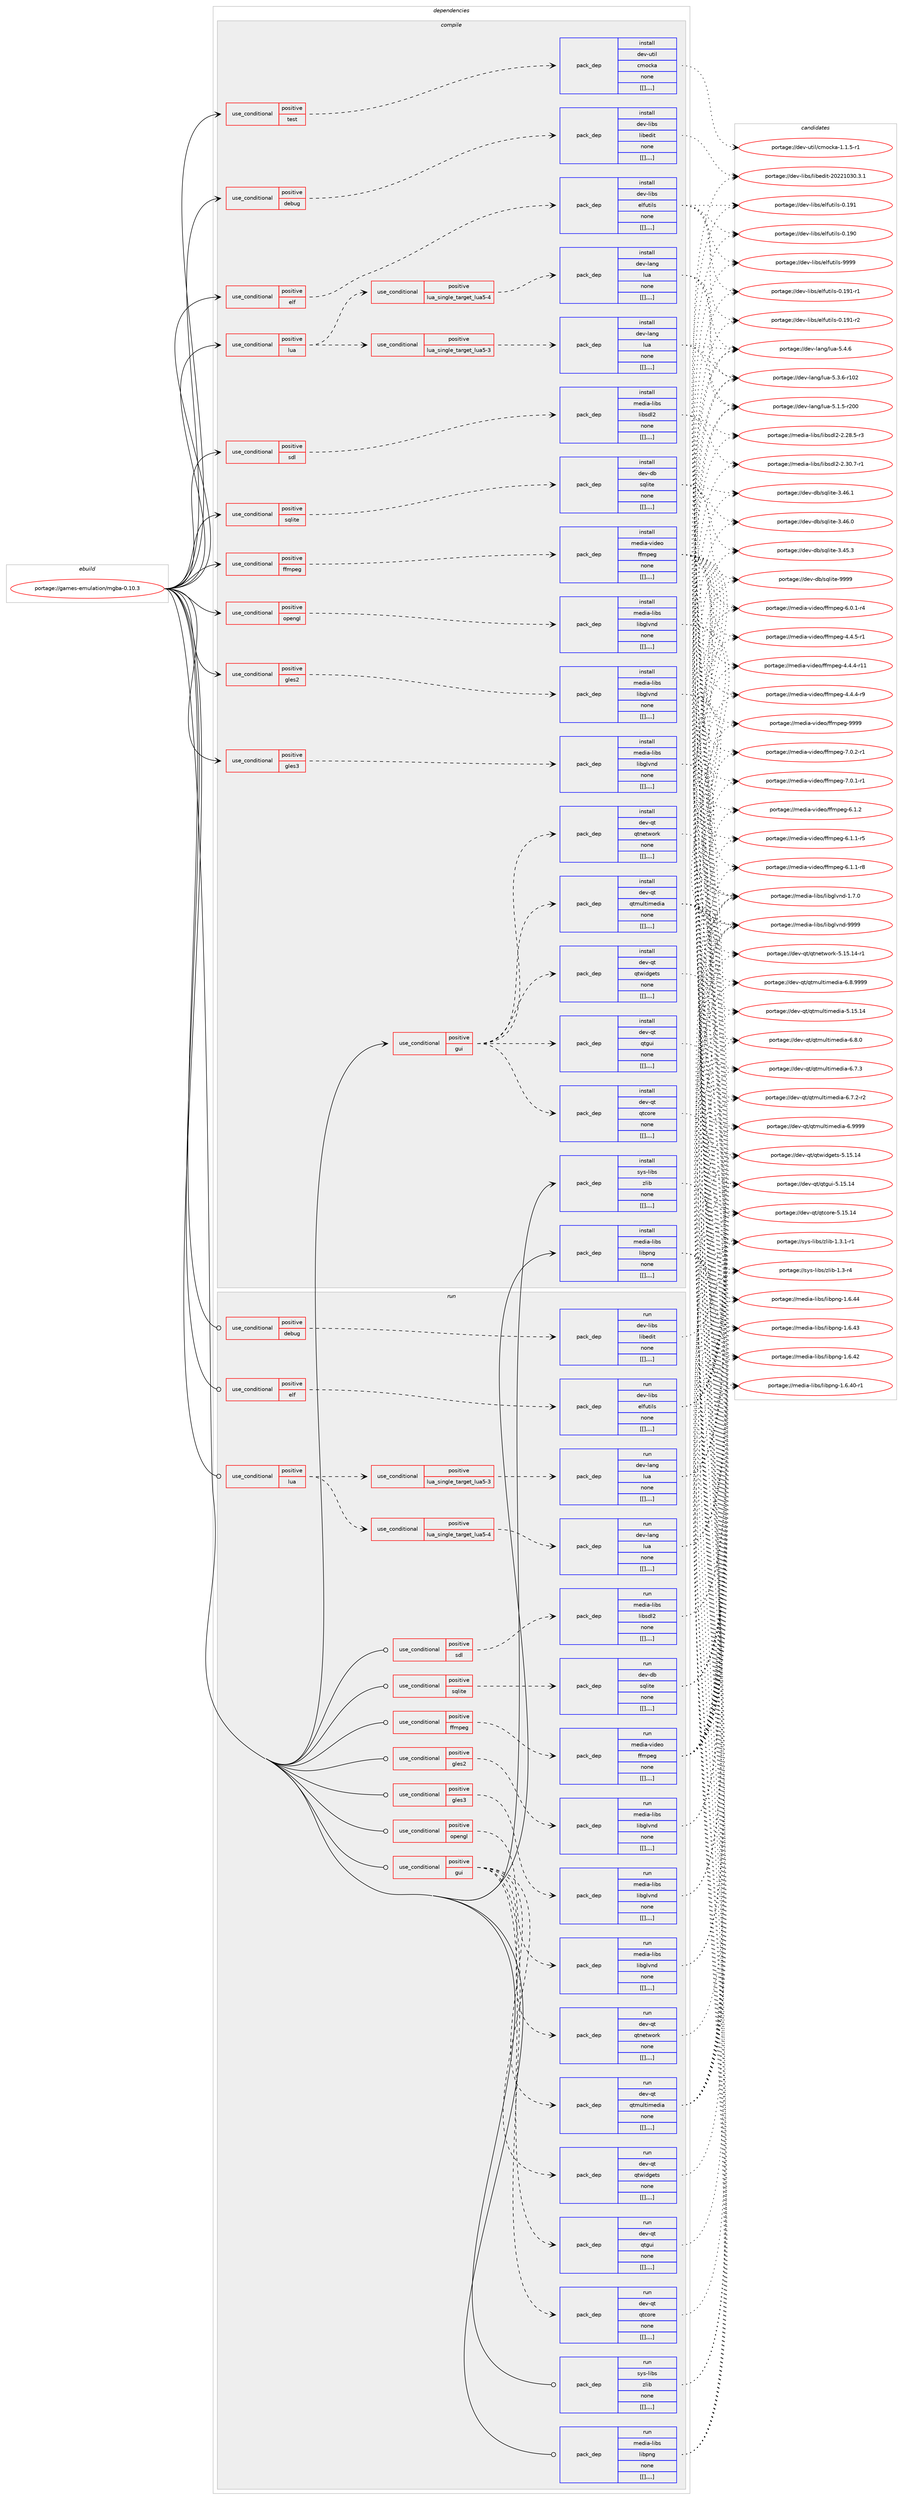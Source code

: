digraph prolog {

# *************
# Graph options
# *************

newrank=true;
concentrate=true;
compound=true;
graph [rankdir=LR,fontname=Helvetica,fontsize=10,ranksep=1.5];#, ranksep=2.5, nodesep=0.2];
edge  [arrowhead=vee];
node  [fontname=Helvetica,fontsize=10];

# **********
# The ebuild
# **********

subgraph cluster_leftcol {
color=gray;
label=<<i>ebuild</i>>;
id [label="portage://games-emulation/mgba-0.10.3", color=red, width=4, href="../games-emulation/mgba-0.10.3.svg"];
}

# ****************
# The dependencies
# ****************

subgraph cluster_midcol {
color=gray;
label=<<i>dependencies</i>>;
subgraph cluster_compile {
fillcolor="#eeeeee";
style=filled;
label=<<i>compile</i>>;
subgraph cond67991 {
dependency239044 [label=<<TABLE BORDER="0" CELLBORDER="1" CELLSPACING="0" CELLPADDING="4"><TR><TD ROWSPAN="3" CELLPADDING="10">use_conditional</TD></TR><TR><TD>positive</TD></TR><TR><TD>debug</TD></TR></TABLE>>, shape=none, color=red];
subgraph pack169553 {
dependency239152 [label=<<TABLE BORDER="0" CELLBORDER="1" CELLSPACING="0" CELLPADDING="4" WIDTH="220"><TR><TD ROWSPAN="6" CELLPADDING="30">pack_dep</TD></TR><TR><TD WIDTH="110">install</TD></TR><TR><TD>dev-libs</TD></TR><TR><TD>libedit</TD></TR><TR><TD>none</TD></TR><TR><TD>[[],,,,]</TD></TR></TABLE>>, shape=none, color=blue];
}
dependency239044:e -> dependency239152:w [weight=20,style="dashed",arrowhead="vee"];
}
id:e -> dependency239044:w [weight=20,style="solid",arrowhead="vee"];
subgraph cond68024 {
dependency239159 [label=<<TABLE BORDER="0" CELLBORDER="1" CELLSPACING="0" CELLPADDING="4"><TR><TD ROWSPAN="3" CELLPADDING="10">use_conditional</TD></TR><TR><TD>positive</TD></TR><TR><TD>elf</TD></TR></TABLE>>, shape=none, color=red];
subgraph pack169573 {
dependency239206 [label=<<TABLE BORDER="0" CELLBORDER="1" CELLSPACING="0" CELLPADDING="4" WIDTH="220"><TR><TD ROWSPAN="6" CELLPADDING="30">pack_dep</TD></TR><TR><TD WIDTH="110">install</TD></TR><TR><TD>dev-libs</TD></TR><TR><TD>elfutils</TD></TR><TR><TD>none</TD></TR><TR><TD>[[],,,,]</TD></TR></TABLE>>, shape=none, color=blue];
}
dependency239159:e -> dependency239206:w [weight=20,style="dashed",arrowhead="vee"];
}
id:e -> dependency239159:w [weight=20,style="solid",arrowhead="vee"];
subgraph cond68051 {
dependency239294 [label=<<TABLE BORDER="0" CELLBORDER="1" CELLSPACING="0" CELLPADDING="4"><TR><TD ROWSPAN="3" CELLPADDING="10">use_conditional</TD></TR><TR><TD>positive</TD></TR><TR><TD>ffmpeg</TD></TR></TABLE>>, shape=none, color=red];
subgraph pack169686 {
dependency239351 [label=<<TABLE BORDER="0" CELLBORDER="1" CELLSPACING="0" CELLPADDING="4" WIDTH="220"><TR><TD ROWSPAN="6" CELLPADDING="30">pack_dep</TD></TR><TR><TD WIDTH="110">install</TD></TR><TR><TD>media-video</TD></TR><TR><TD>ffmpeg</TD></TR><TR><TD>none</TD></TR><TR><TD>[[],,,,]</TD></TR></TABLE>>, shape=none, color=blue];
}
dependency239294:e -> dependency239351:w [weight=20,style="dashed",arrowhead="vee"];
}
id:e -> dependency239294:w [weight=20,style="solid",arrowhead="vee"];
subgraph cond68076 {
dependency239401 [label=<<TABLE BORDER="0" CELLBORDER="1" CELLSPACING="0" CELLPADDING="4"><TR><TD ROWSPAN="3" CELLPADDING="10">use_conditional</TD></TR><TR><TD>positive</TD></TR><TR><TD>gles2</TD></TR></TABLE>>, shape=none, color=red];
subgraph pack169733 {
dependency239445 [label=<<TABLE BORDER="0" CELLBORDER="1" CELLSPACING="0" CELLPADDING="4" WIDTH="220"><TR><TD ROWSPAN="6" CELLPADDING="30">pack_dep</TD></TR><TR><TD WIDTH="110">install</TD></TR><TR><TD>media-libs</TD></TR><TR><TD>libglvnd</TD></TR><TR><TD>none</TD></TR><TR><TD>[[],,,,]</TD></TR></TABLE>>, shape=none, color=blue];
}
dependency239401:e -> dependency239445:w [weight=20,style="dashed",arrowhead="vee"];
}
id:e -> dependency239401:w [weight=20,style="solid",arrowhead="vee"];
subgraph cond68096 {
dependency239452 [label=<<TABLE BORDER="0" CELLBORDER="1" CELLSPACING="0" CELLPADDING="4"><TR><TD ROWSPAN="3" CELLPADDING="10">use_conditional</TD></TR><TR><TD>positive</TD></TR><TR><TD>gles3</TD></TR></TABLE>>, shape=none, color=red];
subgraph pack169774 {
dependency239464 [label=<<TABLE BORDER="0" CELLBORDER="1" CELLSPACING="0" CELLPADDING="4" WIDTH="220"><TR><TD ROWSPAN="6" CELLPADDING="30">pack_dep</TD></TR><TR><TD WIDTH="110">install</TD></TR><TR><TD>media-libs</TD></TR><TR><TD>libglvnd</TD></TR><TR><TD>none</TD></TR><TR><TD>[[],,,,]</TD></TR></TABLE>>, shape=none, color=blue];
}
dependency239452:e -> dependency239464:w [weight=20,style="dashed",arrowhead="vee"];
}
id:e -> dependency239452:w [weight=20,style="solid",arrowhead="vee"];
subgraph cond68106 {
dependency239515 [label=<<TABLE BORDER="0" CELLBORDER="1" CELLSPACING="0" CELLPADDING="4"><TR><TD ROWSPAN="3" CELLPADDING="10">use_conditional</TD></TR><TR><TD>positive</TD></TR><TR><TD>gui</TD></TR></TABLE>>, shape=none, color=red];
subgraph pack169836 {
dependency239588 [label=<<TABLE BORDER="0" CELLBORDER="1" CELLSPACING="0" CELLPADDING="4" WIDTH="220"><TR><TD ROWSPAN="6" CELLPADDING="30">pack_dep</TD></TR><TR><TD WIDTH="110">install</TD></TR><TR><TD>dev-qt</TD></TR><TR><TD>qtcore</TD></TR><TR><TD>none</TD></TR><TR><TD>[[],,,,]</TD></TR></TABLE>>, shape=none, color=blue];
}
dependency239515:e -> dependency239588:w [weight=20,style="dashed",arrowhead="vee"];
subgraph pack169905 {
dependency239624 [label=<<TABLE BORDER="0" CELLBORDER="1" CELLSPACING="0" CELLPADDING="4" WIDTH="220"><TR><TD ROWSPAN="6" CELLPADDING="30">pack_dep</TD></TR><TR><TD WIDTH="110">install</TD></TR><TR><TD>dev-qt</TD></TR><TR><TD>qtgui</TD></TR><TR><TD>none</TD></TR><TR><TD>[[],,,,]</TD></TR></TABLE>>, shape=none, color=blue];
}
dependency239515:e -> dependency239624:w [weight=20,style="dashed",arrowhead="vee"];
subgraph pack169921 {
dependency239665 [label=<<TABLE BORDER="0" CELLBORDER="1" CELLSPACING="0" CELLPADDING="4" WIDTH="220"><TR><TD ROWSPAN="6" CELLPADDING="30">pack_dep</TD></TR><TR><TD WIDTH="110">install</TD></TR><TR><TD>dev-qt</TD></TR><TR><TD>qtmultimedia</TD></TR><TR><TD>none</TD></TR><TR><TD>[[],,,,]</TD></TR></TABLE>>, shape=none, color=blue];
}
dependency239515:e -> dependency239665:w [weight=20,style="dashed",arrowhead="vee"];
subgraph pack169941 {
dependency239667 [label=<<TABLE BORDER="0" CELLBORDER="1" CELLSPACING="0" CELLPADDING="4" WIDTH="220"><TR><TD ROWSPAN="6" CELLPADDING="30">pack_dep</TD></TR><TR><TD WIDTH="110">install</TD></TR><TR><TD>dev-qt</TD></TR><TR><TD>qtnetwork</TD></TR><TR><TD>none</TD></TR><TR><TD>[[],,,,]</TD></TR></TABLE>>, shape=none, color=blue];
}
dependency239515:e -> dependency239667:w [weight=20,style="dashed",arrowhead="vee"];
subgraph pack169943 {
dependency239670 [label=<<TABLE BORDER="0" CELLBORDER="1" CELLSPACING="0" CELLPADDING="4" WIDTH="220"><TR><TD ROWSPAN="6" CELLPADDING="30">pack_dep</TD></TR><TR><TD WIDTH="110">install</TD></TR><TR><TD>dev-qt</TD></TR><TR><TD>qtwidgets</TD></TR><TR><TD>none</TD></TR><TR><TD>[[],,,,]</TD></TR></TABLE>>, shape=none, color=blue];
}
dependency239515:e -> dependency239670:w [weight=20,style="dashed",arrowhead="vee"];
}
id:e -> dependency239515:w [weight=20,style="solid",arrowhead="vee"];
subgraph cond68142 {
dependency239692 [label=<<TABLE BORDER="0" CELLBORDER="1" CELLSPACING="0" CELLPADDING="4"><TR><TD ROWSPAN="3" CELLPADDING="10">use_conditional</TD></TR><TR><TD>positive</TD></TR><TR><TD>lua</TD></TR></TABLE>>, shape=none, color=red];
subgraph cond68153 {
dependency239709 [label=<<TABLE BORDER="0" CELLBORDER="1" CELLSPACING="0" CELLPADDING="4"><TR><TD ROWSPAN="3" CELLPADDING="10">use_conditional</TD></TR><TR><TD>positive</TD></TR><TR><TD>lua_single_target_lua5-3</TD></TR></TABLE>>, shape=none, color=red];
subgraph pack169993 {
dependency239733 [label=<<TABLE BORDER="0" CELLBORDER="1" CELLSPACING="0" CELLPADDING="4" WIDTH="220"><TR><TD ROWSPAN="6" CELLPADDING="30">pack_dep</TD></TR><TR><TD WIDTH="110">install</TD></TR><TR><TD>dev-lang</TD></TR><TR><TD>lua</TD></TR><TR><TD>none</TD></TR><TR><TD>[[],,,,]</TD></TR></TABLE>>, shape=none, color=blue];
}
dependency239709:e -> dependency239733:w [weight=20,style="dashed",arrowhead="vee"];
}
dependency239692:e -> dependency239709:w [weight=20,style="dashed",arrowhead="vee"];
subgraph cond68161 {
dependency239790 [label=<<TABLE BORDER="0" CELLBORDER="1" CELLSPACING="0" CELLPADDING="4"><TR><TD ROWSPAN="3" CELLPADDING="10">use_conditional</TD></TR><TR><TD>positive</TD></TR><TR><TD>lua_single_target_lua5-4</TD></TR></TABLE>>, shape=none, color=red];
subgraph pack170048 {
dependency239823 [label=<<TABLE BORDER="0" CELLBORDER="1" CELLSPACING="0" CELLPADDING="4" WIDTH="220"><TR><TD ROWSPAN="6" CELLPADDING="30">pack_dep</TD></TR><TR><TD WIDTH="110">install</TD></TR><TR><TD>dev-lang</TD></TR><TR><TD>lua</TD></TR><TR><TD>none</TD></TR><TR><TD>[[],,,,]</TD></TR></TABLE>>, shape=none, color=blue];
}
dependency239790:e -> dependency239823:w [weight=20,style="dashed",arrowhead="vee"];
}
dependency239692:e -> dependency239790:w [weight=20,style="dashed",arrowhead="vee"];
}
id:e -> dependency239692:w [weight=20,style="solid",arrowhead="vee"];
subgraph cond68179 {
dependency239873 [label=<<TABLE BORDER="0" CELLBORDER="1" CELLSPACING="0" CELLPADDING="4"><TR><TD ROWSPAN="3" CELLPADDING="10">use_conditional</TD></TR><TR><TD>positive</TD></TR><TR><TD>opengl</TD></TR></TABLE>>, shape=none, color=red];
subgraph pack170117 {
dependency239926 [label=<<TABLE BORDER="0" CELLBORDER="1" CELLSPACING="0" CELLPADDING="4" WIDTH="220"><TR><TD ROWSPAN="6" CELLPADDING="30">pack_dep</TD></TR><TR><TD WIDTH="110">install</TD></TR><TR><TD>media-libs</TD></TR><TR><TD>libglvnd</TD></TR><TR><TD>none</TD></TR><TR><TD>[[],,,,]</TD></TR></TABLE>>, shape=none, color=blue];
}
dependency239873:e -> dependency239926:w [weight=20,style="dashed",arrowhead="vee"];
}
id:e -> dependency239873:w [weight=20,style="solid",arrowhead="vee"];
subgraph cond68202 {
dependency239964 [label=<<TABLE BORDER="0" CELLBORDER="1" CELLSPACING="0" CELLPADDING="4"><TR><TD ROWSPAN="3" CELLPADDING="10">use_conditional</TD></TR><TR><TD>positive</TD></TR><TR><TD>sdl</TD></TR></TABLE>>, shape=none, color=red];
subgraph pack170205 {
dependency240034 [label=<<TABLE BORDER="0" CELLBORDER="1" CELLSPACING="0" CELLPADDING="4" WIDTH="220"><TR><TD ROWSPAN="6" CELLPADDING="30">pack_dep</TD></TR><TR><TD WIDTH="110">install</TD></TR><TR><TD>media-libs</TD></TR><TR><TD>libsdl2</TD></TR><TR><TD>none</TD></TR><TR><TD>[[],,,,]</TD></TR></TABLE>>, shape=none, color=blue];
}
dependency239964:e -> dependency240034:w [weight=20,style="dashed",arrowhead="vee"];
}
id:e -> dependency239964:w [weight=20,style="solid",arrowhead="vee"];
subgraph cond68218 {
dependency240057 [label=<<TABLE BORDER="0" CELLBORDER="1" CELLSPACING="0" CELLPADDING="4"><TR><TD ROWSPAN="3" CELLPADDING="10">use_conditional</TD></TR><TR><TD>positive</TD></TR><TR><TD>sqlite</TD></TR></TABLE>>, shape=none, color=red];
subgraph pack170271 {
dependency240114 [label=<<TABLE BORDER="0" CELLBORDER="1" CELLSPACING="0" CELLPADDING="4" WIDTH="220"><TR><TD ROWSPAN="6" CELLPADDING="30">pack_dep</TD></TR><TR><TD WIDTH="110">install</TD></TR><TR><TD>dev-db</TD></TR><TR><TD>sqlite</TD></TR><TR><TD>none</TD></TR><TR><TD>[[],,,,]</TD></TR></TABLE>>, shape=none, color=blue];
}
dependency240057:e -> dependency240114:w [weight=20,style="dashed",arrowhead="vee"];
}
id:e -> dependency240057:w [weight=20,style="solid",arrowhead="vee"];
subgraph cond68231 {
dependency240139 [label=<<TABLE BORDER="0" CELLBORDER="1" CELLSPACING="0" CELLPADDING="4"><TR><TD ROWSPAN="3" CELLPADDING="10">use_conditional</TD></TR><TR><TD>positive</TD></TR><TR><TD>test</TD></TR></TABLE>>, shape=none, color=red];
subgraph pack170335 {
dependency240156 [label=<<TABLE BORDER="0" CELLBORDER="1" CELLSPACING="0" CELLPADDING="4" WIDTH="220"><TR><TD ROWSPAN="6" CELLPADDING="30">pack_dep</TD></TR><TR><TD WIDTH="110">install</TD></TR><TR><TD>dev-util</TD></TR><TR><TD>cmocka</TD></TR><TR><TD>none</TD></TR><TR><TD>[[],,,,]</TD></TR></TABLE>>, shape=none, color=blue];
}
dependency240139:e -> dependency240156:w [weight=20,style="dashed",arrowhead="vee"];
}
id:e -> dependency240139:w [weight=20,style="solid",arrowhead="vee"];
subgraph pack170384 {
dependency240237 [label=<<TABLE BORDER="0" CELLBORDER="1" CELLSPACING="0" CELLPADDING="4" WIDTH="220"><TR><TD ROWSPAN="6" CELLPADDING="30">pack_dep</TD></TR><TR><TD WIDTH="110">install</TD></TR><TR><TD>media-libs</TD></TR><TR><TD>libpng</TD></TR><TR><TD>none</TD></TR><TR><TD>[[],,,,]</TD></TR></TABLE>>, shape=none, color=blue];
}
id:e -> dependency240237:w [weight=20,style="solid",arrowhead="vee"];
subgraph pack170404 {
dependency240276 [label=<<TABLE BORDER="0" CELLBORDER="1" CELLSPACING="0" CELLPADDING="4" WIDTH="220"><TR><TD ROWSPAN="6" CELLPADDING="30">pack_dep</TD></TR><TR><TD WIDTH="110">install</TD></TR><TR><TD>sys-libs</TD></TR><TR><TD>zlib</TD></TR><TR><TD>none</TD></TR><TR><TD>[[],,,,]</TD></TR></TABLE>>, shape=none, color=blue];
}
id:e -> dependency240276:w [weight=20,style="solid",arrowhead="vee"];
}
subgraph cluster_compileandrun {
fillcolor="#eeeeee";
style=filled;
label=<<i>compile and run</i>>;
}
subgraph cluster_run {
fillcolor="#eeeeee";
style=filled;
label=<<i>run</i>>;
subgraph cond68258 {
dependency240299 [label=<<TABLE BORDER="0" CELLBORDER="1" CELLSPACING="0" CELLPADDING="4"><TR><TD ROWSPAN="3" CELLPADDING="10">use_conditional</TD></TR><TR><TD>positive</TD></TR><TR><TD>debug</TD></TR></TABLE>>, shape=none, color=red];
subgraph pack170466 {
dependency240316 [label=<<TABLE BORDER="0" CELLBORDER="1" CELLSPACING="0" CELLPADDING="4" WIDTH="220"><TR><TD ROWSPAN="6" CELLPADDING="30">pack_dep</TD></TR><TR><TD WIDTH="110">run</TD></TR><TR><TD>dev-libs</TD></TR><TR><TD>libedit</TD></TR><TR><TD>none</TD></TR><TR><TD>[[],,,,]</TD></TR></TABLE>>, shape=none, color=blue];
}
dependency240299:e -> dependency240316:w [weight=20,style="dashed",arrowhead="vee"];
}
id:e -> dependency240299:w [weight=20,style="solid",arrowhead="odot"];
subgraph cond68269 {
dependency240333 [label=<<TABLE BORDER="0" CELLBORDER="1" CELLSPACING="0" CELLPADDING="4"><TR><TD ROWSPAN="3" CELLPADDING="10">use_conditional</TD></TR><TR><TD>positive</TD></TR><TR><TD>elf</TD></TR></TABLE>>, shape=none, color=red];
subgraph pack170480 {
dependency240389 [label=<<TABLE BORDER="0" CELLBORDER="1" CELLSPACING="0" CELLPADDING="4" WIDTH="220"><TR><TD ROWSPAN="6" CELLPADDING="30">pack_dep</TD></TR><TR><TD WIDTH="110">run</TD></TR><TR><TD>dev-libs</TD></TR><TR><TD>elfutils</TD></TR><TR><TD>none</TD></TR><TR><TD>[[],,,,]</TD></TR></TABLE>>, shape=none, color=blue];
}
dependency240333:e -> dependency240389:w [weight=20,style="dashed",arrowhead="vee"];
}
id:e -> dependency240333:w [weight=20,style="solid",arrowhead="odot"];
subgraph cond68286 {
dependency240447 [label=<<TABLE BORDER="0" CELLBORDER="1" CELLSPACING="0" CELLPADDING="4"><TR><TD ROWSPAN="3" CELLPADDING="10">use_conditional</TD></TR><TR><TD>positive</TD></TR><TR><TD>ffmpeg</TD></TR></TABLE>>, shape=none, color=red];
subgraph pack170573 {
dependency240469 [label=<<TABLE BORDER="0" CELLBORDER="1" CELLSPACING="0" CELLPADDING="4" WIDTH="220"><TR><TD ROWSPAN="6" CELLPADDING="30">pack_dep</TD></TR><TR><TD WIDTH="110">run</TD></TR><TR><TD>media-video</TD></TR><TR><TD>ffmpeg</TD></TR><TR><TD>none</TD></TR><TR><TD>[[],,,,]</TD></TR></TABLE>>, shape=none, color=blue];
}
dependency240447:e -> dependency240469:w [weight=20,style="dashed",arrowhead="vee"];
}
id:e -> dependency240447:w [weight=20,style="solid",arrowhead="odot"];
subgraph cond68295 {
dependency240504 [label=<<TABLE BORDER="0" CELLBORDER="1" CELLSPACING="0" CELLPADDING="4"><TR><TD ROWSPAN="3" CELLPADDING="10">use_conditional</TD></TR><TR><TD>positive</TD></TR><TR><TD>gles2</TD></TR></TABLE>>, shape=none, color=red];
subgraph pack170626 {
dependency240526 [label=<<TABLE BORDER="0" CELLBORDER="1" CELLSPACING="0" CELLPADDING="4" WIDTH="220"><TR><TD ROWSPAN="6" CELLPADDING="30">pack_dep</TD></TR><TR><TD WIDTH="110">run</TD></TR><TR><TD>media-libs</TD></TR><TR><TD>libglvnd</TD></TR><TR><TD>none</TD></TR><TR><TD>[[],,,,]</TD></TR></TABLE>>, shape=none, color=blue];
}
dependency240504:e -> dependency240526:w [weight=20,style="dashed",arrowhead="vee"];
}
id:e -> dependency240504:w [weight=20,style="solid",arrowhead="odot"];
subgraph cond68300 {
dependency240533 [label=<<TABLE BORDER="0" CELLBORDER="1" CELLSPACING="0" CELLPADDING="4"><TR><TD ROWSPAN="3" CELLPADDING="10">use_conditional</TD></TR><TR><TD>positive</TD></TR><TR><TD>gles3</TD></TR></TABLE>>, shape=none, color=red];
subgraph pack170662 {
dependency240573 [label=<<TABLE BORDER="0" CELLBORDER="1" CELLSPACING="0" CELLPADDING="4" WIDTH="220"><TR><TD ROWSPAN="6" CELLPADDING="30">pack_dep</TD></TR><TR><TD WIDTH="110">run</TD></TR><TR><TD>media-libs</TD></TR><TR><TD>libglvnd</TD></TR><TR><TD>none</TD></TR><TR><TD>[[],,,,]</TD></TR></TABLE>>, shape=none, color=blue];
}
dependency240533:e -> dependency240573:w [weight=20,style="dashed",arrowhead="vee"];
}
id:e -> dependency240533:w [weight=20,style="solid",arrowhead="odot"];
subgraph cond68320 {
dependency240611 [label=<<TABLE BORDER="0" CELLBORDER="1" CELLSPACING="0" CELLPADDING="4"><TR><TD ROWSPAN="3" CELLPADDING="10">use_conditional</TD></TR><TR><TD>positive</TD></TR><TR><TD>gui</TD></TR></TABLE>>, shape=none, color=red];
subgraph pack170709 {
dependency240665 [label=<<TABLE BORDER="0" CELLBORDER="1" CELLSPACING="0" CELLPADDING="4" WIDTH="220"><TR><TD ROWSPAN="6" CELLPADDING="30">pack_dep</TD></TR><TR><TD WIDTH="110">run</TD></TR><TR><TD>dev-qt</TD></TR><TR><TD>qtcore</TD></TR><TR><TD>none</TD></TR><TR><TD>[[],,,,]</TD></TR></TABLE>>, shape=none, color=blue];
}
dependency240611:e -> dependency240665:w [weight=20,style="dashed",arrowhead="vee"];
subgraph pack170759 {
dependency240705 [label=<<TABLE BORDER="0" CELLBORDER="1" CELLSPACING="0" CELLPADDING="4" WIDTH="220"><TR><TD ROWSPAN="6" CELLPADDING="30">pack_dep</TD></TR><TR><TD WIDTH="110">run</TD></TR><TR><TD>dev-qt</TD></TR><TR><TD>qtgui</TD></TR><TR><TD>none</TD></TR><TR><TD>[[],,,,]</TD></TR></TABLE>>, shape=none, color=blue];
}
dependency240611:e -> dependency240705:w [weight=20,style="dashed",arrowhead="vee"];
subgraph pack170790 {
dependency240724 [label=<<TABLE BORDER="0" CELLBORDER="1" CELLSPACING="0" CELLPADDING="4" WIDTH="220"><TR><TD ROWSPAN="6" CELLPADDING="30">pack_dep</TD></TR><TR><TD WIDTH="110">run</TD></TR><TR><TD>dev-qt</TD></TR><TR><TD>qtmultimedia</TD></TR><TR><TD>none</TD></TR><TR><TD>[[],,,,]</TD></TR></TABLE>>, shape=none, color=blue];
}
dependency240611:e -> dependency240724:w [weight=20,style="dashed",arrowhead="vee"];
subgraph pack170794 {
dependency240760 [label=<<TABLE BORDER="0" CELLBORDER="1" CELLSPACING="0" CELLPADDING="4" WIDTH="220"><TR><TD ROWSPAN="6" CELLPADDING="30">pack_dep</TD></TR><TR><TD WIDTH="110">run</TD></TR><TR><TD>dev-qt</TD></TR><TR><TD>qtnetwork</TD></TR><TR><TD>none</TD></TR><TR><TD>[[],,,,]</TD></TR></TABLE>>, shape=none, color=blue];
}
dependency240611:e -> dependency240760:w [weight=20,style="dashed",arrowhead="vee"];
subgraph pack170824 {
dependency240783 [label=<<TABLE BORDER="0" CELLBORDER="1" CELLSPACING="0" CELLPADDING="4" WIDTH="220"><TR><TD ROWSPAN="6" CELLPADDING="30">pack_dep</TD></TR><TR><TD WIDTH="110">run</TD></TR><TR><TD>dev-qt</TD></TR><TR><TD>qtwidgets</TD></TR><TR><TD>none</TD></TR><TR><TD>[[],,,,]</TD></TR></TABLE>>, shape=none, color=blue];
}
dependency240611:e -> dependency240783:w [weight=20,style="dashed",arrowhead="vee"];
}
id:e -> dependency240611:w [weight=20,style="solid",arrowhead="odot"];
subgraph cond68371 {
dependency240858 [label=<<TABLE BORDER="0" CELLBORDER="1" CELLSPACING="0" CELLPADDING="4"><TR><TD ROWSPAN="3" CELLPADDING="10">use_conditional</TD></TR><TR><TD>positive</TD></TR><TR><TD>lua</TD></TR></TABLE>>, shape=none, color=red];
subgraph cond68390 {
dependency240863 [label=<<TABLE BORDER="0" CELLBORDER="1" CELLSPACING="0" CELLPADDING="4"><TR><TD ROWSPAN="3" CELLPADDING="10">use_conditional</TD></TR><TR><TD>positive</TD></TR><TR><TD>lua_single_target_lua5-3</TD></TR></TABLE>>, shape=none, color=red];
subgraph pack170907 {
dependency240906 [label=<<TABLE BORDER="0" CELLBORDER="1" CELLSPACING="0" CELLPADDING="4" WIDTH="220"><TR><TD ROWSPAN="6" CELLPADDING="30">pack_dep</TD></TR><TR><TD WIDTH="110">run</TD></TR><TR><TD>dev-lang</TD></TR><TR><TD>lua</TD></TR><TR><TD>none</TD></TR><TR><TD>[[],,,,]</TD></TR></TABLE>>, shape=none, color=blue];
}
dependency240863:e -> dependency240906:w [weight=20,style="dashed",arrowhead="vee"];
}
dependency240858:e -> dependency240863:w [weight=20,style="dashed",arrowhead="vee"];
subgraph cond68401 {
dependency240923 [label=<<TABLE BORDER="0" CELLBORDER="1" CELLSPACING="0" CELLPADDING="4"><TR><TD ROWSPAN="3" CELLPADDING="10">use_conditional</TD></TR><TR><TD>positive</TD></TR><TR><TD>lua_single_target_lua5-4</TD></TR></TABLE>>, shape=none, color=red];
subgraph pack170961 {
dependency240960 [label=<<TABLE BORDER="0" CELLBORDER="1" CELLSPACING="0" CELLPADDING="4" WIDTH="220"><TR><TD ROWSPAN="6" CELLPADDING="30">pack_dep</TD></TR><TR><TD WIDTH="110">run</TD></TR><TR><TD>dev-lang</TD></TR><TR><TD>lua</TD></TR><TR><TD>none</TD></TR><TR><TD>[[],,,,]</TD></TR></TABLE>>, shape=none, color=blue];
}
dependency240923:e -> dependency240960:w [weight=20,style="dashed",arrowhead="vee"];
}
dependency240858:e -> dependency240923:w [weight=20,style="dashed",arrowhead="vee"];
}
id:e -> dependency240858:w [weight=20,style="solid",arrowhead="odot"];
subgraph cond68417 {
dependency240987 [label=<<TABLE BORDER="0" CELLBORDER="1" CELLSPACING="0" CELLPADDING="4"><TR><TD ROWSPAN="3" CELLPADDING="10">use_conditional</TD></TR><TR><TD>positive</TD></TR><TR><TD>opengl</TD></TR></TABLE>>, shape=none, color=red];
subgraph pack170987 {
dependency241040 [label=<<TABLE BORDER="0" CELLBORDER="1" CELLSPACING="0" CELLPADDING="4" WIDTH="220"><TR><TD ROWSPAN="6" CELLPADDING="30">pack_dep</TD></TR><TR><TD WIDTH="110">run</TD></TR><TR><TD>media-libs</TD></TR><TR><TD>libglvnd</TD></TR><TR><TD>none</TD></TR><TR><TD>[[],,,,]</TD></TR></TABLE>>, shape=none, color=blue];
}
dependency240987:e -> dependency241040:w [weight=20,style="dashed",arrowhead="vee"];
}
id:e -> dependency240987:w [weight=20,style="solid",arrowhead="odot"];
subgraph cond68448 {
dependency241075 [label=<<TABLE BORDER="0" CELLBORDER="1" CELLSPACING="0" CELLPADDING="4"><TR><TD ROWSPAN="3" CELLPADDING="10">use_conditional</TD></TR><TR><TD>positive</TD></TR><TR><TD>sdl</TD></TR></TABLE>>, shape=none, color=red];
subgraph pack171058 {
dependency241113 [label=<<TABLE BORDER="0" CELLBORDER="1" CELLSPACING="0" CELLPADDING="4" WIDTH="220"><TR><TD ROWSPAN="6" CELLPADDING="30">pack_dep</TD></TR><TR><TD WIDTH="110">run</TD></TR><TR><TD>media-libs</TD></TR><TR><TD>libsdl2</TD></TR><TR><TD>none</TD></TR><TR><TD>[[],,,,]</TD></TR></TABLE>>, shape=none, color=blue];
}
dependency241075:e -> dependency241113:w [weight=20,style="dashed",arrowhead="vee"];
}
id:e -> dependency241075:w [weight=20,style="solid",arrowhead="odot"];
subgraph cond68462 {
dependency241151 [label=<<TABLE BORDER="0" CELLBORDER="1" CELLSPACING="0" CELLPADDING="4"><TR><TD ROWSPAN="3" CELLPADDING="10">use_conditional</TD></TR><TR><TD>positive</TD></TR><TR><TD>sqlite</TD></TR></TABLE>>, shape=none, color=red];
subgraph pack171116 {
dependency241188 [label=<<TABLE BORDER="0" CELLBORDER="1" CELLSPACING="0" CELLPADDING="4" WIDTH="220"><TR><TD ROWSPAN="6" CELLPADDING="30">pack_dep</TD></TR><TR><TD WIDTH="110">run</TD></TR><TR><TD>dev-db</TD></TR><TR><TD>sqlite</TD></TR><TR><TD>none</TD></TR><TR><TD>[[],,,,]</TD></TR></TABLE>>, shape=none, color=blue];
}
dependency241151:e -> dependency241188:w [weight=20,style="dashed",arrowhead="vee"];
}
id:e -> dependency241151:w [weight=20,style="solid",arrowhead="odot"];
subgraph pack171168 {
dependency241249 [label=<<TABLE BORDER="0" CELLBORDER="1" CELLSPACING="0" CELLPADDING="4" WIDTH="220"><TR><TD ROWSPAN="6" CELLPADDING="30">pack_dep</TD></TR><TR><TD WIDTH="110">run</TD></TR><TR><TD>media-libs</TD></TR><TR><TD>libpng</TD></TR><TR><TD>none</TD></TR><TR><TD>[[],,,,]</TD></TR></TABLE>>, shape=none, color=blue];
}
id:e -> dependency241249:w [weight=20,style="solid",arrowhead="odot"];
subgraph pack171171 {
dependency241271 [label=<<TABLE BORDER="0" CELLBORDER="1" CELLSPACING="0" CELLPADDING="4" WIDTH="220"><TR><TD ROWSPAN="6" CELLPADDING="30">pack_dep</TD></TR><TR><TD WIDTH="110">run</TD></TR><TR><TD>sys-libs</TD></TR><TR><TD>zlib</TD></TR><TR><TD>none</TD></TR><TR><TD>[[],,,,]</TD></TR></TABLE>>, shape=none, color=blue];
}
id:e -> dependency241271:w [weight=20,style="solid",arrowhead="odot"];
}
}

# **************
# The candidates
# **************

subgraph cluster_choices {
rank=same;
color=gray;
label=<<i>candidates</i>>;

subgraph choice170205 {
color=black;
nodesep=1;
choice1001011184510810598115471081059810110010511645504850504948514846514649 [label="portage://dev-libs/libedit-20221030.3.1", color=red, width=4,href="../dev-libs/libedit-20221030.3.1.svg"];
dependency239152:e -> choice1001011184510810598115471081059810110010511645504850504948514846514649:w [style=dotted,weight="100"];
}
subgraph choice170207 {
color=black;
nodesep=1;
choice1001011184510810598115471011081021171161051081154557575757 [label="portage://dev-libs/elfutils-9999", color=red, width=4,href="../dev-libs/elfutils-9999.svg"];
choice1001011184510810598115471011081021171161051081154548464957494511450 [label="portage://dev-libs/elfutils-0.191-r2", color=red, width=4,href="../dev-libs/elfutils-0.191-r2.svg"];
choice1001011184510810598115471011081021171161051081154548464957494511449 [label="portage://dev-libs/elfutils-0.191-r1", color=red, width=4,href="../dev-libs/elfutils-0.191-r1.svg"];
choice100101118451081059811547101108102117116105108115454846495749 [label="portage://dev-libs/elfutils-0.191", color=red, width=4,href="../dev-libs/elfutils-0.191.svg"];
choice100101118451081059811547101108102117116105108115454846495748 [label="portage://dev-libs/elfutils-0.190", color=red, width=4,href="../dev-libs/elfutils-0.190.svg"];
dependency239206:e -> choice1001011184510810598115471011081021171161051081154557575757:w [style=dotted,weight="100"];
dependency239206:e -> choice1001011184510810598115471011081021171161051081154548464957494511450:w [style=dotted,weight="100"];
dependency239206:e -> choice1001011184510810598115471011081021171161051081154548464957494511449:w [style=dotted,weight="100"];
dependency239206:e -> choice100101118451081059811547101108102117116105108115454846495749:w [style=dotted,weight="100"];
dependency239206:e -> choice100101118451081059811547101108102117116105108115454846495748:w [style=dotted,weight="100"];
}
subgraph choice170220 {
color=black;
nodesep=1;
choice1091011001059745118105100101111471021021091121011034557575757 [label="portage://media-video/ffmpeg-9999", color=red, width=4,href="../media-video/ffmpeg-9999.svg"];
choice1091011001059745118105100101111471021021091121011034555464846504511449 [label="portage://media-video/ffmpeg-7.0.2-r1", color=red, width=4,href="../media-video/ffmpeg-7.0.2-r1.svg"];
choice1091011001059745118105100101111471021021091121011034555464846494511449 [label="portage://media-video/ffmpeg-7.0.1-r1", color=red, width=4,href="../media-video/ffmpeg-7.0.1-r1.svg"];
choice109101100105974511810510010111147102102109112101103455446494650 [label="portage://media-video/ffmpeg-6.1.2", color=red, width=4,href="../media-video/ffmpeg-6.1.2.svg"];
choice1091011001059745118105100101111471021021091121011034554464946494511456 [label="portage://media-video/ffmpeg-6.1.1-r8", color=red, width=4,href="../media-video/ffmpeg-6.1.1-r8.svg"];
choice1091011001059745118105100101111471021021091121011034554464946494511453 [label="portage://media-video/ffmpeg-6.1.1-r5", color=red, width=4,href="../media-video/ffmpeg-6.1.1-r5.svg"];
choice1091011001059745118105100101111471021021091121011034554464846494511452 [label="portage://media-video/ffmpeg-6.0.1-r4", color=red, width=4,href="../media-video/ffmpeg-6.0.1-r4.svg"];
choice1091011001059745118105100101111471021021091121011034552465246534511449 [label="portage://media-video/ffmpeg-4.4.5-r1", color=red, width=4,href="../media-video/ffmpeg-4.4.5-r1.svg"];
choice1091011001059745118105100101111471021021091121011034552465246524511457 [label="portage://media-video/ffmpeg-4.4.4-r9", color=red, width=4,href="../media-video/ffmpeg-4.4.4-r9.svg"];
choice109101100105974511810510010111147102102109112101103455246524652451144949 [label="portage://media-video/ffmpeg-4.4.4-r11", color=red, width=4,href="../media-video/ffmpeg-4.4.4-r11.svg"];
dependency239351:e -> choice1091011001059745118105100101111471021021091121011034557575757:w [style=dotted,weight="100"];
dependency239351:e -> choice1091011001059745118105100101111471021021091121011034555464846504511449:w [style=dotted,weight="100"];
dependency239351:e -> choice1091011001059745118105100101111471021021091121011034555464846494511449:w [style=dotted,weight="100"];
dependency239351:e -> choice109101100105974511810510010111147102102109112101103455446494650:w [style=dotted,weight="100"];
dependency239351:e -> choice1091011001059745118105100101111471021021091121011034554464946494511456:w [style=dotted,weight="100"];
dependency239351:e -> choice1091011001059745118105100101111471021021091121011034554464946494511453:w [style=dotted,weight="100"];
dependency239351:e -> choice1091011001059745118105100101111471021021091121011034554464846494511452:w [style=dotted,weight="100"];
dependency239351:e -> choice1091011001059745118105100101111471021021091121011034552465246534511449:w [style=dotted,weight="100"];
dependency239351:e -> choice1091011001059745118105100101111471021021091121011034552465246524511457:w [style=dotted,weight="100"];
dependency239351:e -> choice109101100105974511810510010111147102102109112101103455246524652451144949:w [style=dotted,weight="100"];
}
subgraph choice170221 {
color=black;
nodesep=1;
choice10910110010597451081059811547108105981031081181101004557575757 [label="portage://media-libs/libglvnd-9999", color=red, width=4,href="../media-libs/libglvnd-9999.svg"];
choice1091011001059745108105981154710810598103108118110100454946554648 [label="portage://media-libs/libglvnd-1.7.0", color=red, width=4,href="../media-libs/libglvnd-1.7.0.svg"];
dependency239445:e -> choice10910110010597451081059811547108105981031081181101004557575757:w [style=dotted,weight="100"];
dependency239445:e -> choice1091011001059745108105981154710810598103108118110100454946554648:w [style=dotted,weight="100"];
}
subgraph choice170223 {
color=black;
nodesep=1;
choice10910110010597451081059811547108105981031081181101004557575757 [label="portage://media-libs/libglvnd-9999", color=red, width=4,href="../media-libs/libglvnd-9999.svg"];
choice1091011001059745108105981154710810598103108118110100454946554648 [label="portage://media-libs/libglvnd-1.7.0", color=red, width=4,href="../media-libs/libglvnd-1.7.0.svg"];
dependency239464:e -> choice10910110010597451081059811547108105981031081181101004557575757:w [style=dotted,weight="100"];
dependency239464:e -> choice1091011001059745108105981154710810598103108118110100454946554648:w [style=dotted,weight="100"];
}
subgraph choice170225 {
color=black;
nodesep=1;
choice1001011184511311647113116991111141014553464953464952 [label="portage://dev-qt/qtcore-5.15.14", color=red, width=4,href="../dev-qt/qtcore-5.15.14.svg"];
dependency239588:e -> choice1001011184511311647113116991111141014553464953464952:w [style=dotted,weight="100"];
}
subgraph choice170226 {
color=black;
nodesep=1;
choice10010111845113116471131161031171054553464953464952 [label="portage://dev-qt/qtgui-5.15.14", color=red, width=4,href="../dev-qt/qtgui-5.15.14.svg"];
dependency239624:e -> choice10010111845113116471131161031171054553464953464952:w [style=dotted,weight="100"];
}
subgraph choice170282 {
color=black;
nodesep=1;
choice10010111845113116471131161091171081161051091011001059745544657575757 [label="portage://dev-qt/qtmultimedia-6.9999", color=red, width=4,href="../dev-qt/qtmultimedia-6.9999.svg"];
choice100101118451131164711311610911710811610510910110010597455446564657575757 [label="portage://dev-qt/qtmultimedia-6.8.9999", color=red, width=4,href="../dev-qt/qtmultimedia-6.8.9999.svg"];
choice100101118451131164711311610911710811610510910110010597455446564648 [label="portage://dev-qt/qtmultimedia-6.8.0", color=red, width=4,href="../dev-qt/qtmultimedia-6.8.0.svg"];
choice100101118451131164711311610911710811610510910110010597455446554651 [label="portage://dev-qt/qtmultimedia-6.7.3", color=red, width=4,href="../dev-qt/qtmultimedia-6.7.3.svg"];
choice1001011184511311647113116109117108116105109101100105974554465546504511450 [label="portage://dev-qt/qtmultimedia-6.7.2-r2", color=red, width=4,href="../dev-qt/qtmultimedia-6.7.2-r2.svg"];
choice1001011184511311647113116109117108116105109101100105974553464953464952 [label="portage://dev-qt/qtmultimedia-5.15.14", color=red, width=4,href="../dev-qt/qtmultimedia-5.15.14.svg"];
dependency239665:e -> choice10010111845113116471131161091171081161051091011001059745544657575757:w [style=dotted,weight="100"];
dependency239665:e -> choice100101118451131164711311610911710811610510910110010597455446564657575757:w [style=dotted,weight="100"];
dependency239665:e -> choice100101118451131164711311610911710811610510910110010597455446564648:w [style=dotted,weight="100"];
dependency239665:e -> choice100101118451131164711311610911710811610510910110010597455446554651:w [style=dotted,weight="100"];
dependency239665:e -> choice1001011184511311647113116109117108116105109101100105974554465546504511450:w [style=dotted,weight="100"];
dependency239665:e -> choice1001011184511311647113116109117108116105109101100105974553464953464952:w [style=dotted,weight="100"];
}
subgraph choice170290 {
color=black;
nodesep=1;
choice100101118451131164711311611010111611911111410745534649534649524511449 [label="portage://dev-qt/qtnetwork-5.15.14-r1", color=red, width=4,href="../dev-qt/qtnetwork-5.15.14-r1.svg"];
dependency239667:e -> choice100101118451131164711311611010111611911111410745534649534649524511449:w [style=dotted,weight="100"];
}
subgraph choice170293 {
color=black;
nodesep=1;
choice10010111845113116471131161191051001031011161154553464953464952 [label="portage://dev-qt/qtwidgets-5.15.14", color=red, width=4,href="../dev-qt/qtwidgets-5.15.14.svg"];
dependency239670:e -> choice10010111845113116471131161191051001031011161154553464953464952:w [style=dotted,weight="100"];
}
subgraph choice170295 {
color=black;
nodesep=1;
choice10010111845108971101034710811797455346524654 [label="portage://dev-lang/lua-5.4.6", color=red, width=4,href="../dev-lang/lua-5.4.6.svg"];
choice1001011184510897110103471081179745534651465445114494850 [label="portage://dev-lang/lua-5.3.6-r102", color=red, width=4,href="../dev-lang/lua-5.3.6-r102.svg"];
choice1001011184510897110103471081179745534649465345114504848 [label="portage://dev-lang/lua-5.1.5-r200", color=red, width=4,href="../dev-lang/lua-5.1.5-r200.svg"];
dependency239733:e -> choice10010111845108971101034710811797455346524654:w [style=dotted,weight="100"];
dependency239733:e -> choice1001011184510897110103471081179745534651465445114494850:w [style=dotted,weight="100"];
dependency239733:e -> choice1001011184510897110103471081179745534649465345114504848:w [style=dotted,weight="100"];
}
subgraph choice170371 {
color=black;
nodesep=1;
choice10010111845108971101034710811797455346524654 [label="portage://dev-lang/lua-5.4.6", color=red, width=4,href="../dev-lang/lua-5.4.6.svg"];
choice1001011184510897110103471081179745534651465445114494850 [label="portage://dev-lang/lua-5.3.6-r102", color=red, width=4,href="../dev-lang/lua-5.3.6-r102.svg"];
choice1001011184510897110103471081179745534649465345114504848 [label="portage://dev-lang/lua-5.1.5-r200", color=red, width=4,href="../dev-lang/lua-5.1.5-r200.svg"];
dependency239823:e -> choice10010111845108971101034710811797455346524654:w [style=dotted,weight="100"];
dependency239823:e -> choice1001011184510897110103471081179745534651465445114494850:w [style=dotted,weight="100"];
dependency239823:e -> choice1001011184510897110103471081179745534649465345114504848:w [style=dotted,weight="100"];
}
subgraph choice170387 {
color=black;
nodesep=1;
choice10910110010597451081059811547108105981031081181101004557575757 [label="portage://media-libs/libglvnd-9999", color=red, width=4,href="../media-libs/libglvnd-9999.svg"];
choice1091011001059745108105981154710810598103108118110100454946554648 [label="portage://media-libs/libglvnd-1.7.0", color=red, width=4,href="../media-libs/libglvnd-1.7.0.svg"];
dependency239926:e -> choice10910110010597451081059811547108105981031081181101004557575757:w [style=dotted,weight="100"];
dependency239926:e -> choice1091011001059745108105981154710810598103108118110100454946554648:w [style=dotted,weight="100"];
}
subgraph choice170391 {
color=black;
nodesep=1;
choice109101100105974510810598115471081059811510010850455046514846554511449 [label="portage://media-libs/libsdl2-2.30.7-r1", color=red, width=4,href="../media-libs/libsdl2-2.30.7-r1.svg"];
choice109101100105974510810598115471081059811510010850455046505646534511451 [label="portage://media-libs/libsdl2-2.28.5-r3", color=red, width=4,href="../media-libs/libsdl2-2.28.5-r3.svg"];
dependency240034:e -> choice109101100105974510810598115471081059811510010850455046514846554511449:w [style=dotted,weight="100"];
dependency240034:e -> choice109101100105974510810598115471081059811510010850455046505646534511451:w [style=dotted,weight="100"];
}
subgraph choice170395 {
color=black;
nodesep=1;
choice1001011184510098471151131081051161014557575757 [label="portage://dev-db/sqlite-9999", color=red, width=4,href="../dev-db/sqlite-9999.svg"];
choice10010111845100984711511310810511610145514652544649 [label="portage://dev-db/sqlite-3.46.1", color=red, width=4,href="../dev-db/sqlite-3.46.1.svg"];
choice10010111845100984711511310810511610145514652544648 [label="portage://dev-db/sqlite-3.46.0", color=red, width=4,href="../dev-db/sqlite-3.46.0.svg"];
choice10010111845100984711511310810511610145514652534651 [label="portage://dev-db/sqlite-3.45.3", color=red, width=4,href="../dev-db/sqlite-3.45.3.svg"];
dependency240114:e -> choice1001011184510098471151131081051161014557575757:w [style=dotted,weight="100"];
dependency240114:e -> choice10010111845100984711511310810511610145514652544649:w [style=dotted,weight="100"];
dependency240114:e -> choice10010111845100984711511310810511610145514652544648:w [style=dotted,weight="100"];
dependency240114:e -> choice10010111845100984711511310810511610145514652534651:w [style=dotted,weight="100"];
}
subgraph choice170421 {
color=black;
nodesep=1;
choice10010111845117116105108479910911199107974549464946534511449 [label="portage://dev-util/cmocka-1.1.5-r1", color=red, width=4,href="../dev-util/cmocka-1.1.5-r1.svg"];
dependency240156:e -> choice10010111845117116105108479910911199107974549464946534511449:w [style=dotted,weight="100"];
}
subgraph choice170439 {
color=black;
nodesep=1;
choice109101100105974510810598115471081059811211010345494654465252 [label="portage://media-libs/libpng-1.6.44", color=red, width=4,href="../media-libs/libpng-1.6.44.svg"];
choice109101100105974510810598115471081059811211010345494654465251 [label="portage://media-libs/libpng-1.6.43", color=red, width=4,href="../media-libs/libpng-1.6.43.svg"];
choice109101100105974510810598115471081059811211010345494654465250 [label="portage://media-libs/libpng-1.6.42", color=red, width=4,href="../media-libs/libpng-1.6.42.svg"];
choice1091011001059745108105981154710810598112110103454946544652484511449 [label="portage://media-libs/libpng-1.6.40-r1", color=red, width=4,href="../media-libs/libpng-1.6.40-r1.svg"];
dependency240237:e -> choice109101100105974510810598115471081059811211010345494654465252:w [style=dotted,weight="100"];
dependency240237:e -> choice109101100105974510810598115471081059811211010345494654465251:w [style=dotted,weight="100"];
dependency240237:e -> choice109101100105974510810598115471081059811211010345494654465250:w [style=dotted,weight="100"];
dependency240237:e -> choice1091011001059745108105981154710810598112110103454946544652484511449:w [style=dotted,weight="100"];
}
subgraph choice170445 {
color=black;
nodesep=1;
choice115121115451081059811547122108105984549465146494511449 [label="portage://sys-libs/zlib-1.3.1-r1", color=red, width=4,href="../sys-libs/zlib-1.3.1-r1.svg"];
choice11512111545108105981154712210810598454946514511452 [label="portage://sys-libs/zlib-1.3-r4", color=red, width=4,href="../sys-libs/zlib-1.3-r4.svg"];
dependency240276:e -> choice115121115451081059811547122108105984549465146494511449:w [style=dotted,weight="100"];
dependency240276:e -> choice11512111545108105981154712210810598454946514511452:w [style=dotted,weight="100"];
}
subgraph choice170462 {
color=black;
nodesep=1;
choice1001011184510810598115471081059810110010511645504850504948514846514649 [label="portage://dev-libs/libedit-20221030.3.1", color=red, width=4,href="../dev-libs/libedit-20221030.3.1.svg"];
dependency240316:e -> choice1001011184510810598115471081059810110010511645504850504948514846514649:w [style=dotted,weight="100"];
}
subgraph choice170479 {
color=black;
nodesep=1;
choice1001011184510810598115471011081021171161051081154557575757 [label="portage://dev-libs/elfutils-9999", color=red, width=4,href="../dev-libs/elfutils-9999.svg"];
choice1001011184510810598115471011081021171161051081154548464957494511450 [label="portage://dev-libs/elfutils-0.191-r2", color=red, width=4,href="../dev-libs/elfutils-0.191-r2.svg"];
choice1001011184510810598115471011081021171161051081154548464957494511449 [label="portage://dev-libs/elfutils-0.191-r1", color=red, width=4,href="../dev-libs/elfutils-0.191-r1.svg"];
choice100101118451081059811547101108102117116105108115454846495749 [label="portage://dev-libs/elfutils-0.191", color=red, width=4,href="../dev-libs/elfutils-0.191.svg"];
choice100101118451081059811547101108102117116105108115454846495748 [label="portage://dev-libs/elfutils-0.190", color=red, width=4,href="../dev-libs/elfutils-0.190.svg"];
dependency240389:e -> choice1001011184510810598115471011081021171161051081154557575757:w [style=dotted,weight="100"];
dependency240389:e -> choice1001011184510810598115471011081021171161051081154548464957494511450:w [style=dotted,weight="100"];
dependency240389:e -> choice1001011184510810598115471011081021171161051081154548464957494511449:w [style=dotted,weight="100"];
dependency240389:e -> choice100101118451081059811547101108102117116105108115454846495749:w [style=dotted,weight="100"];
dependency240389:e -> choice100101118451081059811547101108102117116105108115454846495748:w [style=dotted,weight="100"];
}
subgraph choice170518 {
color=black;
nodesep=1;
choice1091011001059745118105100101111471021021091121011034557575757 [label="portage://media-video/ffmpeg-9999", color=red, width=4,href="../media-video/ffmpeg-9999.svg"];
choice1091011001059745118105100101111471021021091121011034555464846504511449 [label="portage://media-video/ffmpeg-7.0.2-r1", color=red, width=4,href="../media-video/ffmpeg-7.0.2-r1.svg"];
choice1091011001059745118105100101111471021021091121011034555464846494511449 [label="portage://media-video/ffmpeg-7.0.1-r1", color=red, width=4,href="../media-video/ffmpeg-7.0.1-r1.svg"];
choice109101100105974511810510010111147102102109112101103455446494650 [label="portage://media-video/ffmpeg-6.1.2", color=red, width=4,href="../media-video/ffmpeg-6.1.2.svg"];
choice1091011001059745118105100101111471021021091121011034554464946494511456 [label="portage://media-video/ffmpeg-6.1.1-r8", color=red, width=4,href="../media-video/ffmpeg-6.1.1-r8.svg"];
choice1091011001059745118105100101111471021021091121011034554464946494511453 [label="portage://media-video/ffmpeg-6.1.1-r5", color=red, width=4,href="../media-video/ffmpeg-6.1.1-r5.svg"];
choice1091011001059745118105100101111471021021091121011034554464846494511452 [label="portage://media-video/ffmpeg-6.0.1-r4", color=red, width=4,href="../media-video/ffmpeg-6.0.1-r4.svg"];
choice1091011001059745118105100101111471021021091121011034552465246534511449 [label="portage://media-video/ffmpeg-4.4.5-r1", color=red, width=4,href="../media-video/ffmpeg-4.4.5-r1.svg"];
choice1091011001059745118105100101111471021021091121011034552465246524511457 [label="portage://media-video/ffmpeg-4.4.4-r9", color=red, width=4,href="../media-video/ffmpeg-4.4.4-r9.svg"];
choice109101100105974511810510010111147102102109112101103455246524652451144949 [label="portage://media-video/ffmpeg-4.4.4-r11", color=red, width=4,href="../media-video/ffmpeg-4.4.4-r11.svg"];
dependency240469:e -> choice1091011001059745118105100101111471021021091121011034557575757:w [style=dotted,weight="100"];
dependency240469:e -> choice1091011001059745118105100101111471021021091121011034555464846504511449:w [style=dotted,weight="100"];
dependency240469:e -> choice1091011001059745118105100101111471021021091121011034555464846494511449:w [style=dotted,weight="100"];
dependency240469:e -> choice109101100105974511810510010111147102102109112101103455446494650:w [style=dotted,weight="100"];
dependency240469:e -> choice1091011001059745118105100101111471021021091121011034554464946494511456:w [style=dotted,weight="100"];
dependency240469:e -> choice1091011001059745118105100101111471021021091121011034554464946494511453:w [style=dotted,weight="100"];
dependency240469:e -> choice1091011001059745118105100101111471021021091121011034554464846494511452:w [style=dotted,weight="100"];
dependency240469:e -> choice1091011001059745118105100101111471021021091121011034552465246534511449:w [style=dotted,weight="100"];
dependency240469:e -> choice1091011001059745118105100101111471021021091121011034552465246524511457:w [style=dotted,weight="100"];
dependency240469:e -> choice109101100105974511810510010111147102102109112101103455246524652451144949:w [style=dotted,weight="100"];
}
subgraph choice170535 {
color=black;
nodesep=1;
choice10910110010597451081059811547108105981031081181101004557575757 [label="portage://media-libs/libglvnd-9999", color=red, width=4,href="../media-libs/libglvnd-9999.svg"];
choice1091011001059745108105981154710810598103108118110100454946554648 [label="portage://media-libs/libglvnd-1.7.0", color=red, width=4,href="../media-libs/libglvnd-1.7.0.svg"];
dependency240526:e -> choice10910110010597451081059811547108105981031081181101004557575757:w [style=dotted,weight="100"];
dependency240526:e -> choice1091011001059745108105981154710810598103108118110100454946554648:w [style=dotted,weight="100"];
}
subgraph choice170563 {
color=black;
nodesep=1;
choice10910110010597451081059811547108105981031081181101004557575757 [label="portage://media-libs/libglvnd-9999", color=red, width=4,href="../media-libs/libglvnd-9999.svg"];
choice1091011001059745108105981154710810598103108118110100454946554648 [label="portage://media-libs/libglvnd-1.7.0", color=red, width=4,href="../media-libs/libglvnd-1.7.0.svg"];
dependency240573:e -> choice10910110010597451081059811547108105981031081181101004557575757:w [style=dotted,weight="100"];
dependency240573:e -> choice1091011001059745108105981154710810598103108118110100454946554648:w [style=dotted,weight="100"];
}
subgraph choice170587 {
color=black;
nodesep=1;
choice1001011184511311647113116991111141014553464953464952 [label="portage://dev-qt/qtcore-5.15.14", color=red, width=4,href="../dev-qt/qtcore-5.15.14.svg"];
dependency240665:e -> choice1001011184511311647113116991111141014553464953464952:w [style=dotted,weight="100"];
}
subgraph choice170610 {
color=black;
nodesep=1;
choice10010111845113116471131161031171054553464953464952 [label="portage://dev-qt/qtgui-5.15.14", color=red, width=4,href="../dev-qt/qtgui-5.15.14.svg"];
dependency240705:e -> choice10010111845113116471131161031171054553464953464952:w [style=dotted,weight="100"];
}
subgraph choice170636 {
color=black;
nodesep=1;
choice10010111845113116471131161091171081161051091011001059745544657575757 [label="portage://dev-qt/qtmultimedia-6.9999", color=red, width=4,href="../dev-qt/qtmultimedia-6.9999.svg"];
choice100101118451131164711311610911710811610510910110010597455446564657575757 [label="portage://dev-qt/qtmultimedia-6.8.9999", color=red, width=4,href="../dev-qt/qtmultimedia-6.8.9999.svg"];
choice100101118451131164711311610911710811610510910110010597455446564648 [label="portage://dev-qt/qtmultimedia-6.8.0", color=red, width=4,href="../dev-qt/qtmultimedia-6.8.0.svg"];
choice100101118451131164711311610911710811610510910110010597455446554651 [label="portage://dev-qt/qtmultimedia-6.7.3", color=red, width=4,href="../dev-qt/qtmultimedia-6.7.3.svg"];
choice1001011184511311647113116109117108116105109101100105974554465546504511450 [label="portage://dev-qt/qtmultimedia-6.7.2-r2", color=red, width=4,href="../dev-qt/qtmultimedia-6.7.2-r2.svg"];
choice1001011184511311647113116109117108116105109101100105974553464953464952 [label="portage://dev-qt/qtmultimedia-5.15.14", color=red, width=4,href="../dev-qt/qtmultimedia-5.15.14.svg"];
dependency240724:e -> choice10010111845113116471131161091171081161051091011001059745544657575757:w [style=dotted,weight="100"];
dependency240724:e -> choice100101118451131164711311610911710811610510910110010597455446564657575757:w [style=dotted,weight="100"];
dependency240724:e -> choice100101118451131164711311610911710811610510910110010597455446564648:w [style=dotted,weight="100"];
dependency240724:e -> choice100101118451131164711311610911710811610510910110010597455446554651:w [style=dotted,weight="100"];
dependency240724:e -> choice1001011184511311647113116109117108116105109101100105974554465546504511450:w [style=dotted,weight="100"];
dependency240724:e -> choice1001011184511311647113116109117108116105109101100105974553464953464952:w [style=dotted,weight="100"];
}
subgraph choice170640 {
color=black;
nodesep=1;
choice100101118451131164711311611010111611911111410745534649534649524511449 [label="portage://dev-qt/qtnetwork-5.15.14-r1", color=red, width=4,href="../dev-qt/qtnetwork-5.15.14-r1.svg"];
dependency240760:e -> choice100101118451131164711311611010111611911111410745534649534649524511449:w [style=dotted,weight="100"];
}
subgraph choice170656 {
color=black;
nodesep=1;
choice10010111845113116471131161191051001031011161154553464953464952 [label="portage://dev-qt/qtwidgets-5.15.14", color=red, width=4,href="../dev-qt/qtwidgets-5.15.14.svg"];
dependency240783:e -> choice10010111845113116471131161191051001031011161154553464953464952:w [style=dotted,weight="100"];
}
subgraph choice170658 {
color=black;
nodesep=1;
choice10010111845108971101034710811797455346524654 [label="portage://dev-lang/lua-5.4.6", color=red, width=4,href="../dev-lang/lua-5.4.6.svg"];
choice1001011184510897110103471081179745534651465445114494850 [label="portage://dev-lang/lua-5.3.6-r102", color=red, width=4,href="../dev-lang/lua-5.3.6-r102.svg"];
choice1001011184510897110103471081179745534649465345114504848 [label="portage://dev-lang/lua-5.1.5-r200", color=red, width=4,href="../dev-lang/lua-5.1.5-r200.svg"];
dependency240906:e -> choice10010111845108971101034710811797455346524654:w [style=dotted,weight="100"];
dependency240906:e -> choice1001011184510897110103471081179745534651465445114494850:w [style=dotted,weight="100"];
dependency240906:e -> choice1001011184510897110103471081179745534649465345114504848:w [style=dotted,weight="100"];
}
subgraph choice170708 {
color=black;
nodesep=1;
choice10010111845108971101034710811797455346524654 [label="portage://dev-lang/lua-5.4.6", color=red, width=4,href="../dev-lang/lua-5.4.6.svg"];
choice1001011184510897110103471081179745534651465445114494850 [label="portage://dev-lang/lua-5.3.6-r102", color=red, width=4,href="../dev-lang/lua-5.3.6-r102.svg"];
choice1001011184510897110103471081179745534649465345114504848 [label="portage://dev-lang/lua-5.1.5-r200", color=red, width=4,href="../dev-lang/lua-5.1.5-r200.svg"];
dependency240960:e -> choice10010111845108971101034710811797455346524654:w [style=dotted,weight="100"];
dependency240960:e -> choice1001011184510897110103471081179745534651465445114494850:w [style=dotted,weight="100"];
dependency240960:e -> choice1001011184510897110103471081179745534649465345114504848:w [style=dotted,weight="100"];
}
subgraph choice170726 {
color=black;
nodesep=1;
choice10910110010597451081059811547108105981031081181101004557575757 [label="portage://media-libs/libglvnd-9999", color=red, width=4,href="../media-libs/libglvnd-9999.svg"];
choice1091011001059745108105981154710810598103108118110100454946554648 [label="portage://media-libs/libglvnd-1.7.0", color=red, width=4,href="../media-libs/libglvnd-1.7.0.svg"];
dependency241040:e -> choice10910110010597451081059811547108105981031081181101004557575757:w [style=dotted,weight="100"];
dependency241040:e -> choice1091011001059745108105981154710810598103108118110100454946554648:w [style=dotted,weight="100"];
}
subgraph choice170818 {
color=black;
nodesep=1;
choice109101100105974510810598115471081059811510010850455046514846554511449 [label="portage://media-libs/libsdl2-2.30.7-r1", color=red, width=4,href="../media-libs/libsdl2-2.30.7-r1.svg"];
choice109101100105974510810598115471081059811510010850455046505646534511451 [label="portage://media-libs/libsdl2-2.28.5-r3", color=red, width=4,href="../media-libs/libsdl2-2.28.5-r3.svg"];
dependency241113:e -> choice109101100105974510810598115471081059811510010850455046514846554511449:w [style=dotted,weight="100"];
dependency241113:e -> choice109101100105974510810598115471081059811510010850455046505646534511451:w [style=dotted,weight="100"];
}
subgraph choice170822 {
color=black;
nodesep=1;
choice1001011184510098471151131081051161014557575757 [label="portage://dev-db/sqlite-9999", color=red, width=4,href="../dev-db/sqlite-9999.svg"];
choice10010111845100984711511310810511610145514652544649 [label="portage://dev-db/sqlite-3.46.1", color=red, width=4,href="../dev-db/sqlite-3.46.1.svg"];
choice10010111845100984711511310810511610145514652544648 [label="portage://dev-db/sqlite-3.46.0", color=red, width=4,href="../dev-db/sqlite-3.46.0.svg"];
choice10010111845100984711511310810511610145514652534651 [label="portage://dev-db/sqlite-3.45.3", color=red, width=4,href="../dev-db/sqlite-3.45.3.svg"];
dependency241188:e -> choice1001011184510098471151131081051161014557575757:w [style=dotted,weight="100"];
dependency241188:e -> choice10010111845100984711511310810511610145514652544649:w [style=dotted,weight="100"];
dependency241188:e -> choice10010111845100984711511310810511610145514652544648:w [style=dotted,weight="100"];
dependency241188:e -> choice10010111845100984711511310810511610145514652534651:w [style=dotted,weight="100"];
}
subgraph choice170836 {
color=black;
nodesep=1;
choice109101100105974510810598115471081059811211010345494654465252 [label="portage://media-libs/libpng-1.6.44", color=red, width=4,href="../media-libs/libpng-1.6.44.svg"];
choice109101100105974510810598115471081059811211010345494654465251 [label="portage://media-libs/libpng-1.6.43", color=red, width=4,href="../media-libs/libpng-1.6.43.svg"];
choice109101100105974510810598115471081059811211010345494654465250 [label="portage://media-libs/libpng-1.6.42", color=red, width=4,href="../media-libs/libpng-1.6.42.svg"];
choice1091011001059745108105981154710810598112110103454946544652484511449 [label="portage://media-libs/libpng-1.6.40-r1", color=red, width=4,href="../media-libs/libpng-1.6.40-r1.svg"];
dependency241249:e -> choice109101100105974510810598115471081059811211010345494654465252:w [style=dotted,weight="100"];
dependency241249:e -> choice109101100105974510810598115471081059811211010345494654465251:w [style=dotted,weight="100"];
dependency241249:e -> choice109101100105974510810598115471081059811211010345494654465250:w [style=dotted,weight="100"];
dependency241249:e -> choice1091011001059745108105981154710810598112110103454946544652484511449:w [style=dotted,weight="100"];
}
subgraph choice170870 {
color=black;
nodesep=1;
choice115121115451081059811547122108105984549465146494511449 [label="portage://sys-libs/zlib-1.3.1-r1", color=red, width=4,href="../sys-libs/zlib-1.3.1-r1.svg"];
choice11512111545108105981154712210810598454946514511452 [label="portage://sys-libs/zlib-1.3-r4", color=red, width=4,href="../sys-libs/zlib-1.3-r4.svg"];
dependency241271:e -> choice115121115451081059811547122108105984549465146494511449:w [style=dotted,weight="100"];
dependency241271:e -> choice11512111545108105981154712210810598454946514511452:w [style=dotted,weight="100"];
}
}

}
